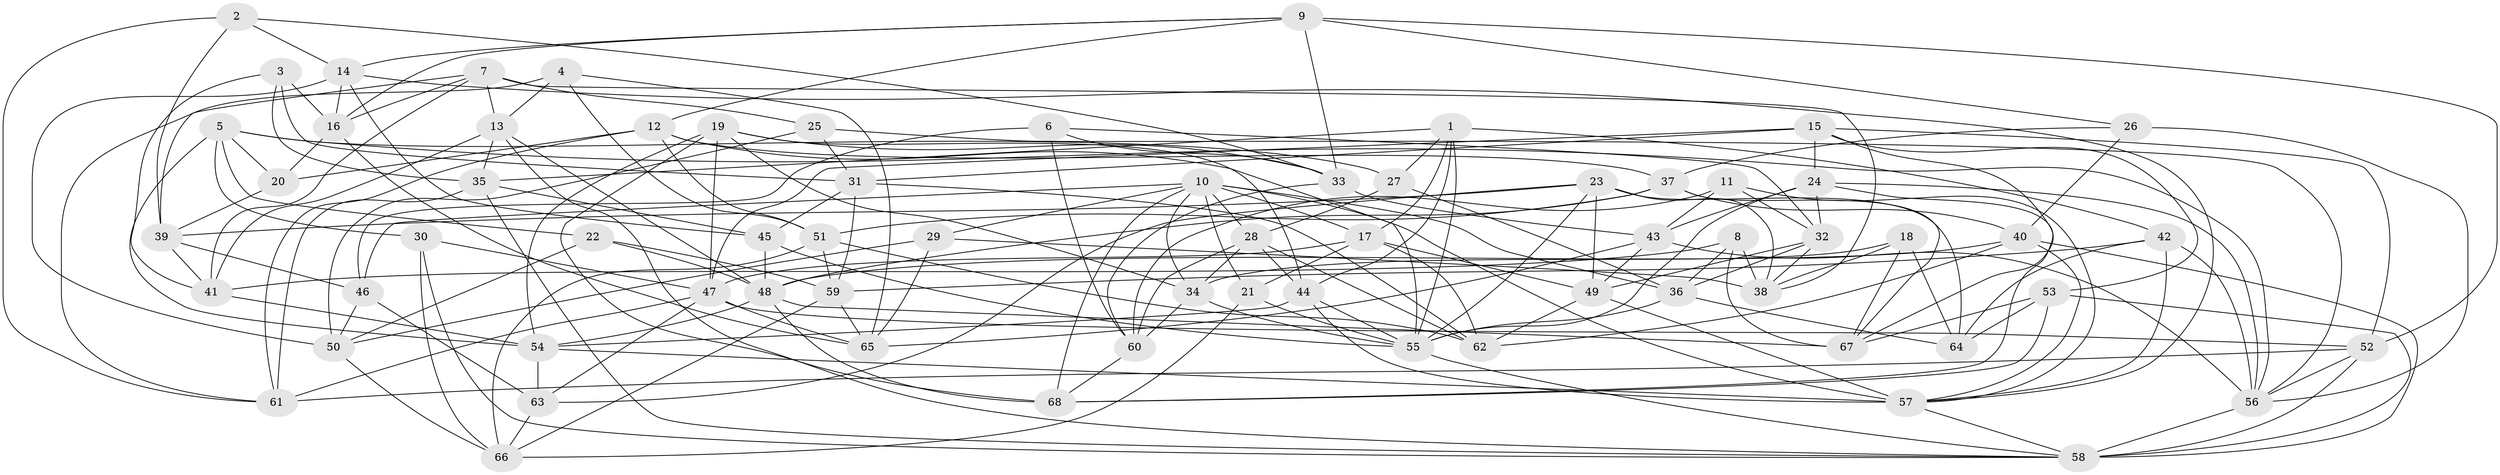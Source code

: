 // original degree distribution, {4: 1.0}
// Generated by graph-tools (version 1.1) at 2025/27/03/09/25 03:27:00]
// undirected, 68 vertices, 196 edges
graph export_dot {
graph [start="1"]
  node [color=gray90,style=filled];
  1;
  2;
  3;
  4;
  5;
  6;
  7;
  8;
  9;
  10;
  11;
  12;
  13;
  14;
  15;
  16;
  17;
  18;
  19;
  20;
  21;
  22;
  23;
  24;
  25;
  26;
  27;
  28;
  29;
  30;
  31;
  32;
  33;
  34;
  35;
  36;
  37;
  38;
  39;
  40;
  41;
  42;
  43;
  44;
  45;
  46;
  47;
  48;
  49;
  50;
  51;
  52;
  53;
  54;
  55;
  56;
  57;
  58;
  59;
  60;
  61;
  62;
  63;
  64;
  65;
  66;
  67;
  68;
  1 -- 17 [weight=1.0];
  1 -- 27 [weight=1.0];
  1 -- 35 [weight=1.0];
  1 -- 42 [weight=1.0];
  1 -- 44 [weight=1.0];
  1 -- 55 [weight=1.0];
  2 -- 14 [weight=1.0];
  2 -- 33 [weight=1.0];
  2 -- 39 [weight=1.0];
  2 -- 61 [weight=1.0];
  3 -- 16 [weight=1.0];
  3 -- 31 [weight=1.0];
  3 -- 35 [weight=1.0];
  3 -- 41 [weight=1.0];
  4 -- 13 [weight=1.0];
  4 -- 51 [weight=1.0];
  4 -- 61 [weight=1.0];
  4 -- 65 [weight=1.0];
  5 -- 20 [weight=1.0];
  5 -- 22 [weight=1.0];
  5 -- 27 [weight=1.0];
  5 -- 30 [weight=1.0];
  5 -- 54 [weight=1.0];
  5 -- 56 [weight=1.0];
  6 -- 32 [weight=1.0];
  6 -- 33 [weight=1.0];
  6 -- 46 [weight=1.0];
  6 -- 60 [weight=1.0];
  7 -- 13 [weight=1.0];
  7 -- 16 [weight=1.0];
  7 -- 25 [weight=1.0];
  7 -- 38 [weight=1.0];
  7 -- 39 [weight=1.0];
  7 -- 41 [weight=1.0];
  8 -- 36 [weight=1.0];
  8 -- 38 [weight=1.0];
  8 -- 41 [weight=1.0];
  8 -- 67 [weight=1.0];
  9 -- 12 [weight=1.0];
  9 -- 14 [weight=1.0];
  9 -- 16 [weight=1.0];
  9 -- 26 [weight=1.0];
  9 -- 33 [weight=1.0];
  9 -- 52 [weight=1.0];
  10 -- 17 [weight=1.0];
  10 -- 21 [weight=1.0];
  10 -- 28 [weight=1.0];
  10 -- 29 [weight=1.0];
  10 -- 34 [weight=1.0];
  10 -- 36 [weight=1.0];
  10 -- 46 [weight=1.0];
  10 -- 57 [weight=2.0];
  10 -- 68 [weight=1.0];
  11 -- 32 [weight=1.0];
  11 -- 43 [weight=1.0];
  11 -- 57 [weight=1.0];
  11 -- 60 [weight=1.0];
  12 -- 20 [weight=1.0];
  12 -- 37 [weight=1.0];
  12 -- 51 [weight=1.0];
  12 -- 55 [weight=1.0];
  12 -- 61 [weight=1.0];
  13 -- 35 [weight=1.0];
  13 -- 41 [weight=1.0];
  13 -- 48 [weight=1.0];
  13 -- 58 [weight=1.0];
  14 -- 16 [weight=1.0];
  14 -- 45 [weight=1.0];
  14 -- 50 [weight=1.0];
  14 -- 57 [weight=1.0];
  15 -- 24 [weight=1.0];
  15 -- 31 [weight=1.0];
  15 -- 47 [weight=1.0];
  15 -- 52 [weight=1.0];
  15 -- 53 [weight=1.0];
  15 -- 67 [weight=1.0];
  16 -- 20 [weight=1.0];
  16 -- 65 [weight=1.0];
  17 -- 21 [weight=1.0];
  17 -- 47 [weight=1.0];
  17 -- 49 [weight=1.0];
  17 -- 62 [weight=1.0];
  18 -- 34 [weight=1.0];
  18 -- 38 [weight=1.0];
  18 -- 64 [weight=1.0];
  18 -- 67 [weight=1.0];
  19 -- 33 [weight=1.0];
  19 -- 34 [weight=1.0];
  19 -- 44 [weight=1.0];
  19 -- 47 [weight=1.0];
  19 -- 54 [weight=1.0];
  19 -- 68 [weight=1.0];
  20 -- 39 [weight=1.0];
  21 -- 55 [weight=1.0];
  21 -- 66 [weight=1.0];
  22 -- 48 [weight=1.0];
  22 -- 50 [weight=1.0];
  22 -- 59 [weight=1.0];
  23 -- 38 [weight=1.0];
  23 -- 39 [weight=1.0];
  23 -- 49 [weight=1.0];
  23 -- 55 [weight=1.0];
  23 -- 63 [weight=1.0];
  23 -- 64 [weight=1.0];
  24 -- 32 [weight=1.0];
  24 -- 43 [weight=1.0];
  24 -- 55 [weight=1.0];
  24 -- 56 [weight=1.0];
  24 -- 68 [weight=1.0];
  25 -- 31 [weight=1.0];
  25 -- 50 [weight=1.0];
  25 -- 56 [weight=1.0];
  26 -- 37 [weight=1.0];
  26 -- 40 [weight=1.0];
  26 -- 56 [weight=1.0];
  27 -- 28 [weight=1.0];
  27 -- 36 [weight=1.0];
  28 -- 34 [weight=1.0];
  28 -- 44 [weight=1.0];
  28 -- 60 [weight=1.0];
  28 -- 62 [weight=1.0];
  29 -- 38 [weight=1.0];
  29 -- 50 [weight=1.0];
  29 -- 65 [weight=1.0];
  30 -- 47 [weight=1.0];
  30 -- 58 [weight=1.0];
  30 -- 66 [weight=1.0];
  31 -- 45 [weight=1.0];
  31 -- 59 [weight=1.0];
  31 -- 62 [weight=1.0];
  32 -- 36 [weight=1.0];
  32 -- 38 [weight=1.0];
  32 -- 49 [weight=1.0];
  33 -- 43 [weight=1.0];
  33 -- 60 [weight=1.0];
  34 -- 55 [weight=1.0];
  34 -- 60 [weight=1.0];
  35 -- 45 [weight=1.0];
  35 -- 58 [weight=1.0];
  35 -- 61 [weight=1.0];
  36 -- 55 [weight=1.0];
  36 -- 64 [weight=1.0];
  37 -- 40 [weight=1.0];
  37 -- 48 [weight=1.0];
  37 -- 51 [weight=1.0];
  37 -- 67 [weight=1.0];
  39 -- 41 [weight=1.0];
  39 -- 46 [weight=1.0];
  40 -- 48 [weight=1.0];
  40 -- 57 [weight=1.0];
  40 -- 58 [weight=1.0];
  40 -- 62 [weight=1.0];
  41 -- 54 [weight=1.0];
  42 -- 56 [weight=2.0];
  42 -- 57 [weight=1.0];
  42 -- 59 [weight=1.0];
  42 -- 64 [weight=1.0];
  43 -- 49 [weight=1.0];
  43 -- 56 [weight=1.0];
  43 -- 65 [weight=1.0];
  44 -- 54 [weight=1.0];
  44 -- 55 [weight=1.0];
  44 -- 57 [weight=1.0];
  45 -- 48 [weight=2.0];
  45 -- 55 [weight=1.0];
  46 -- 50 [weight=1.0];
  46 -- 63 [weight=2.0];
  47 -- 52 [weight=1.0];
  47 -- 61 [weight=1.0];
  47 -- 63 [weight=1.0];
  47 -- 65 [weight=1.0];
  48 -- 54 [weight=2.0];
  48 -- 67 [weight=1.0];
  48 -- 68 [weight=1.0];
  49 -- 57 [weight=1.0];
  49 -- 62 [weight=1.0];
  50 -- 66 [weight=1.0];
  51 -- 59 [weight=1.0];
  51 -- 62 [weight=1.0];
  51 -- 66 [weight=1.0];
  52 -- 56 [weight=1.0];
  52 -- 58 [weight=1.0];
  52 -- 61 [weight=1.0];
  53 -- 58 [weight=1.0];
  53 -- 64 [weight=2.0];
  53 -- 67 [weight=1.0];
  53 -- 68 [weight=1.0];
  54 -- 57 [weight=1.0];
  54 -- 63 [weight=1.0];
  55 -- 58 [weight=1.0];
  56 -- 58 [weight=2.0];
  57 -- 58 [weight=1.0];
  59 -- 65 [weight=1.0];
  59 -- 66 [weight=1.0];
  60 -- 68 [weight=1.0];
  63 -- 66 [weight=1.0];
}
